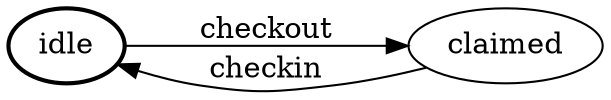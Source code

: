 digraph G {
  rankdir = "LR";
  ranksep = 1.0;
  idle [style="bold"];
  idle -> claimed [label="checkout"];
  claimed -> idle [label="checkin"];
}
